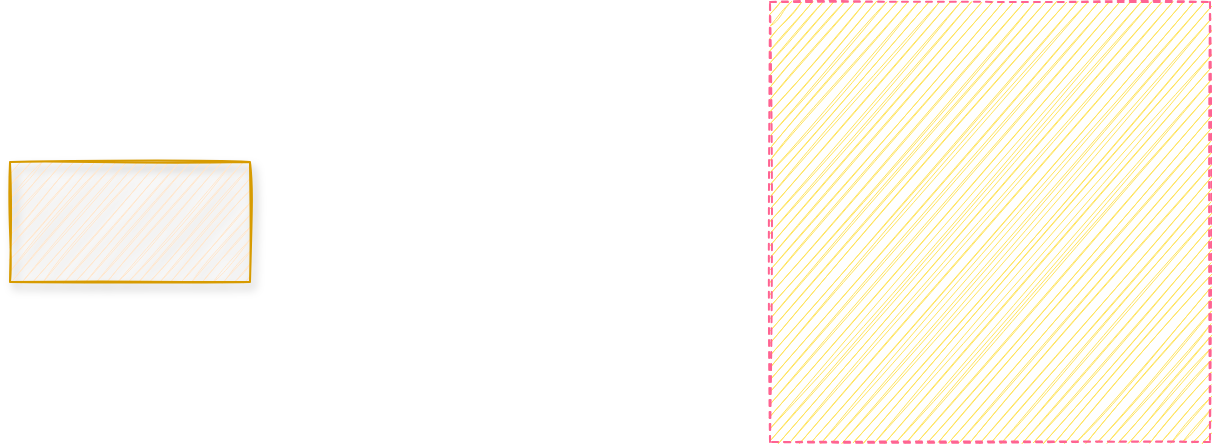 <mxfile version="16.1.0" type="github">
  <diagram name="Page-1" id="74e2e168-ea6b-b213-b513-2b3c1d86103e">
    <mxGraphModel dx="1422" dy="762" grid="1" gridSize="10" guides="1" tooltips="1" connect="1" arrows="1" fold="1" page="1" pageScale="1" pageWidth="1100" pageHeight="850" math="0" shadow="0">
      <root>
        <mxCell id="0" />
        <mxCell id="1" parent="0" />
        <mxCell id="fFyG_AHZyfditjmitU5u-2" value="" style="whiteSpace=wrap;html=1;aspect=fixed;dashed=1;rotation=0;rounded=0;glass=0;shadow=0;sketch=1;fillColor=#FFE45E;strokeColor=#FF6392;fontColor=#5AA9E6;" vertex="1" parent="1">
          <mxGeometry x="540" y="160" width="220" height="220" as="geometry" />
        </mxCell>
        <mxCell id="fFyG_AHZyfditjmitU5u-3" value="" style="rounded=0;whiteSpace=wrap;html=1;fillColor=#ffe6cc;strokeColor=#d79b00;sketch=1;shadow=1;glass=0;" vertex="1" parent="1">
          <mxGeometry x="160" y="240" width="120" height="60" as="geometry" />
        </mxCell>
      </root>
    </mxGraphModel>
  </diagram>
</mxfile>
